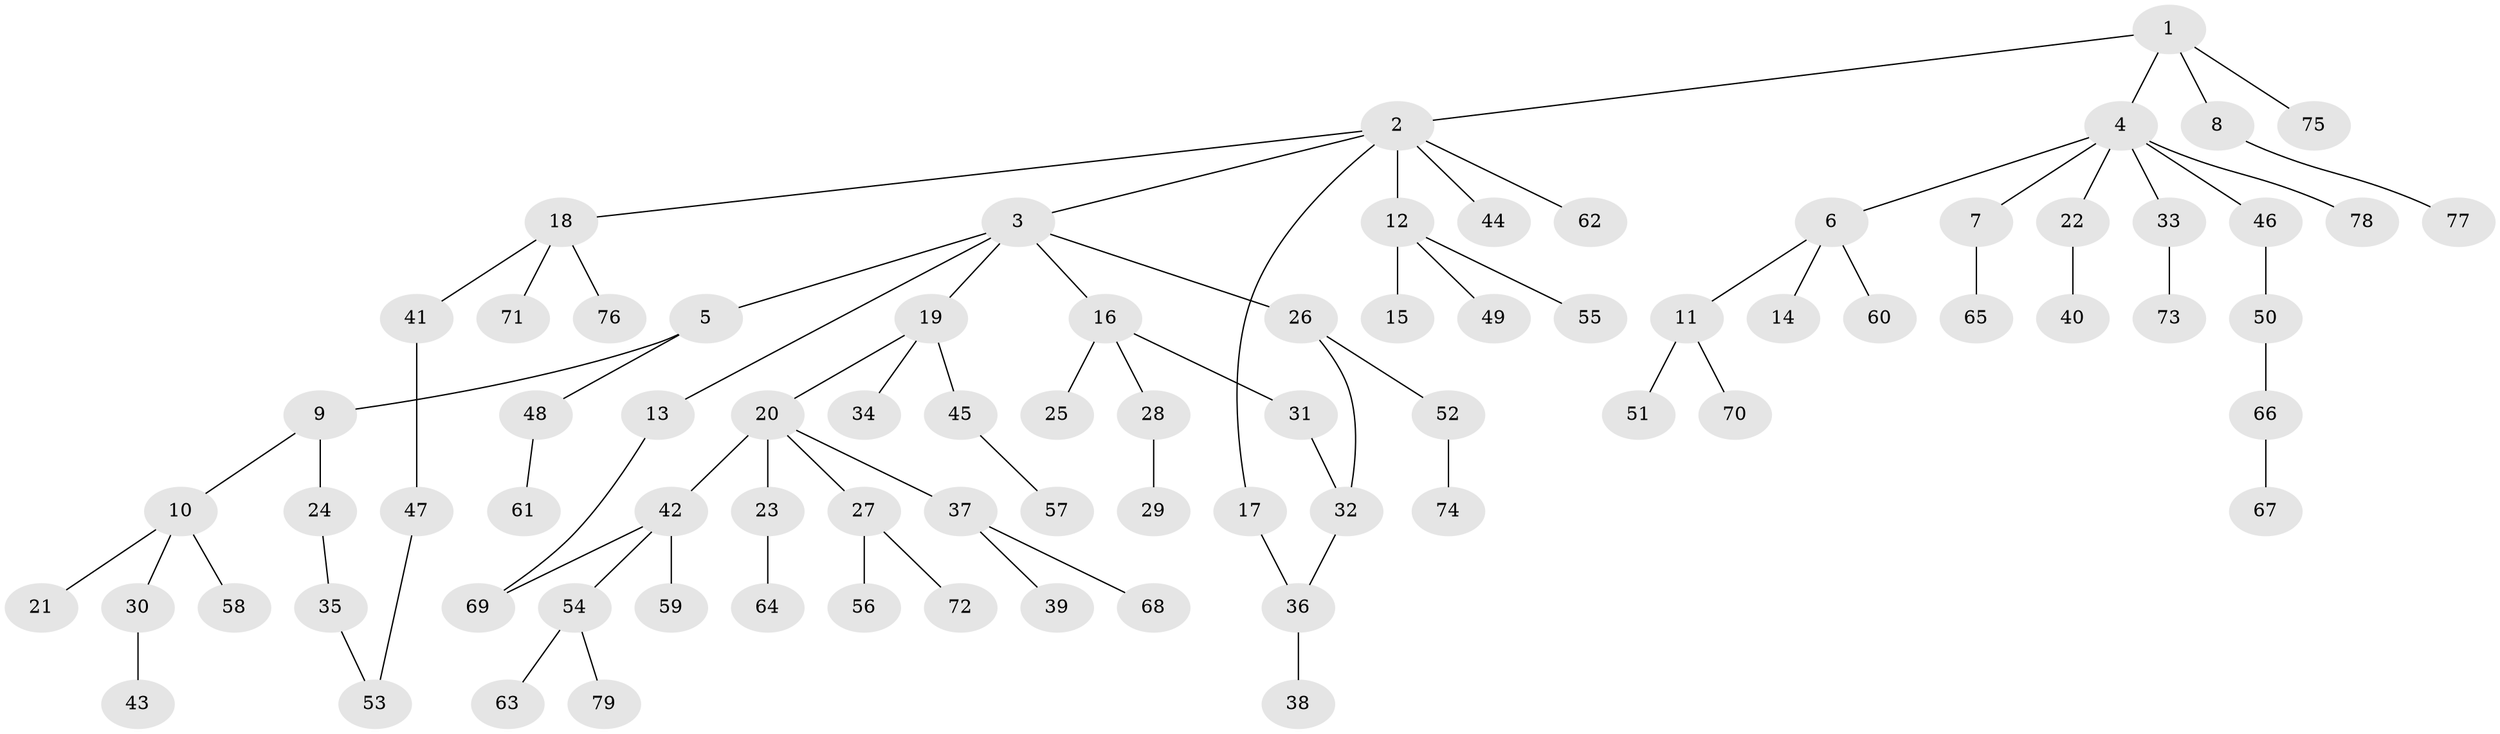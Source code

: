 // coarse degree distribution, {8: 0.03225806451612903, 7: 0.03225806451612903, 6: 0.03225806451612903, 3: 0.0967741935483871, 1: 0.5161290322580645, 2: 0.2903225806451613}
// Generated by graph-tools (version 1.1) at 2025/16/03/04/25 18:16:48]
// undirected, 79 vertices, 82 edges
graph export_dot {
graph [start="1"]
  node [color=gray90,style=filled];
  1;
  2;
  3;
  4;
  5;
  6;
  7;
  8;
  9;
  10;
  11;
  12;
  13;
  14;
  15;
  16;
  17;
  18;
  19;
  20;
  21;
  22;
  23;
  24;
  25;
  26;
  27;
  28;
  29;
  30;
  31;
  32;
  33;
  34;
  35;
  36;
  37;
  38;
  39;
  40;
  41;
  42;
  43;
  44;
  45;
  46;
  47;
  48;
  49;
  50;
  51;
  52;
  53;
  54;
  55;
  56;
  57;
  58;
  59;
  60;
  61;
  62;
  63;
  64;
  65;
  66;
  67;
  68;
  69;
  70;
  71;
  72;
  73;
  74;
  75;
  76;
  77;
  78;
  79;
  1 -- 2;
  1 -- 4;
  1 -- 8;
  1 -- 75;
  2 -- 3;
  2 -- 12;
  2 -- 17;
  2 -- 18;
  2 -- 44;
  2 -- 62;
  3 -- 5;
  3 -- 13;
  3 -- 16;
  3 -- 19;
  3 -- 26;
  4 -- 6;
  4 -- 7;
  4 -- 22;
  4 -- 33;
  4 -- 46;
  4 -- 78;
  5 -- 9;
  5 -- 48;
  6 -- 11;
  6 -- 14;
  6 -- 60;
  7 -- 65;
  8 -- 77;
  9 -- 10;
  9 -- 24;
  10 -- 21;
  10 -- 30;
  10 -- 58;
  11 -- 51;
  11 -- 70;
  12 -- 15;
  12 -- 49;
  12 -- 55;
  13 -- 69;
  16 -- 25;
  16 -- 28;
  16 -- 31;
  17 -- 36;
  18 -- 41;
  18 -- 71;
  18 -- 76;
  19 -- 20;
  19 -- 34;
  19 -- 45;
  20 -- 23;
  20 -- 27;
  20 -- 37;
  20 -- 42;
  22 -- 40;
  23 -- 64;
  24 -- 35;
  26 -- 52;
  26 -- 32;
  27 -- 56;
  27 -- 72;
  28 -- 29;
  30 -- 43;
  31 -- 32;
  32 -- 36;
  33 -- 73;
  35 -- 53;
  36 -- 38;
  37 -- 39;
  37 -- 68;
  41 -- 47;
  42 -- 54;
  42 -- 59;
  42 -- 69;
  45 -- 57;
  46 -- 50;
  47 -- 53;
  48 -- 61;
  50 -- 66;
  52 -- 74;
  54 -- 63;
  54 -- 79;
  66 -- 67;
}
